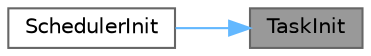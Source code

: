 digraph "TaskInit"
{
 // LATEX_PDF_SIZE
  bgcolor="transparent";
  edge [fontname=Helvetica,fontsize=10,labelfontname=Helvetica,labelfontsize=10];
  node [fontname=Helvetica,fontsize=10,shape=box,height=0.2,width=0.4];
  rankdir="RL";
  Node1 [label="TaskInit",height=0.2,width=0.4,color="gray40", fillcolor="grey60", style="filled", fontcolor="black",tooltip="Initializes a task with the given sensor and update frequency."];
  Node1 -> Node2 [dir="back",color="steelblue1",style="solid"];
  Node2 [label="SchedulerInit",height=0.2,width=0.4,color="grey40", fillcolor="white", style="filled",URL="$Scheduler_8c.html#adf18e0985dd8f66c0a65156d46718c5a",tooltip="Initializes the scheduler with the given sensors."];
}
